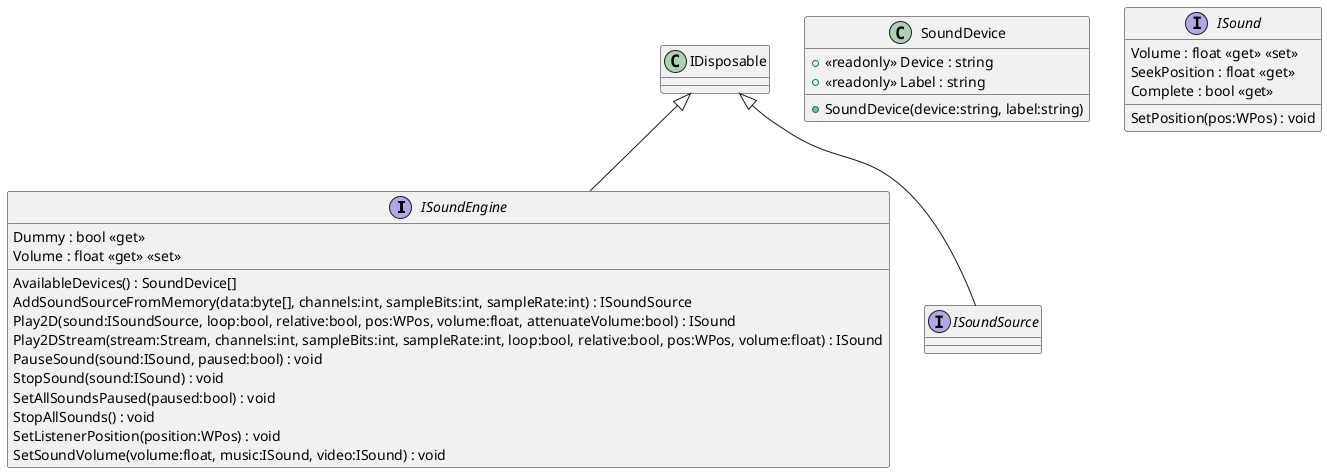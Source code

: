 @startuml
interface ISoundEngine {
    AvailableDevices() : SoundDevice[]
    AddSoundSourceFromMemory(data:byte[], channels:int, sampleBits:int, sampleRate:int) : ISoundSource
    Play2D(sound:ISoundSource, loop:bool, relative:bool, pos:WPos, volume:float, attenuateVolume:bool) : ISound
    Play2DStream(stream:Stream, channels:int, sampleBits:int, sampleRate:int, loop:bool, relative:bool, pos:WPos, volume:float) : ISound
    Dummy : bool <<get>>
    Volume : float <<get>> <<set>>
    PauseSound(sound:ISound, paused:bool) : void
    StopSound(sound:ISound) : void
    SetAllSoundsPaused(paused:bool) : void
    StopAllSounds() : void
    SetListenerPosition(position:WPos) : void
    SetSoundVolume(volume:float, music:ISound, video:ISound) : void
}
class SoundDevice {
    + <<readonly>> Device : string
    + <<readonly>> Label : string
    + SoundDevice(device:string, label:string)
}
interface ISoundSource {
}
interface ISound {
    Volume : float <<get>> <<set>>
    SeekPosition : float <<get>>
    Complete : bool <<get>>
    SetPosition(pos:WPos) : void
}
IDisposable <|-- ISoundEngine
IDisposable <|-- ISoundSource
@enduml
